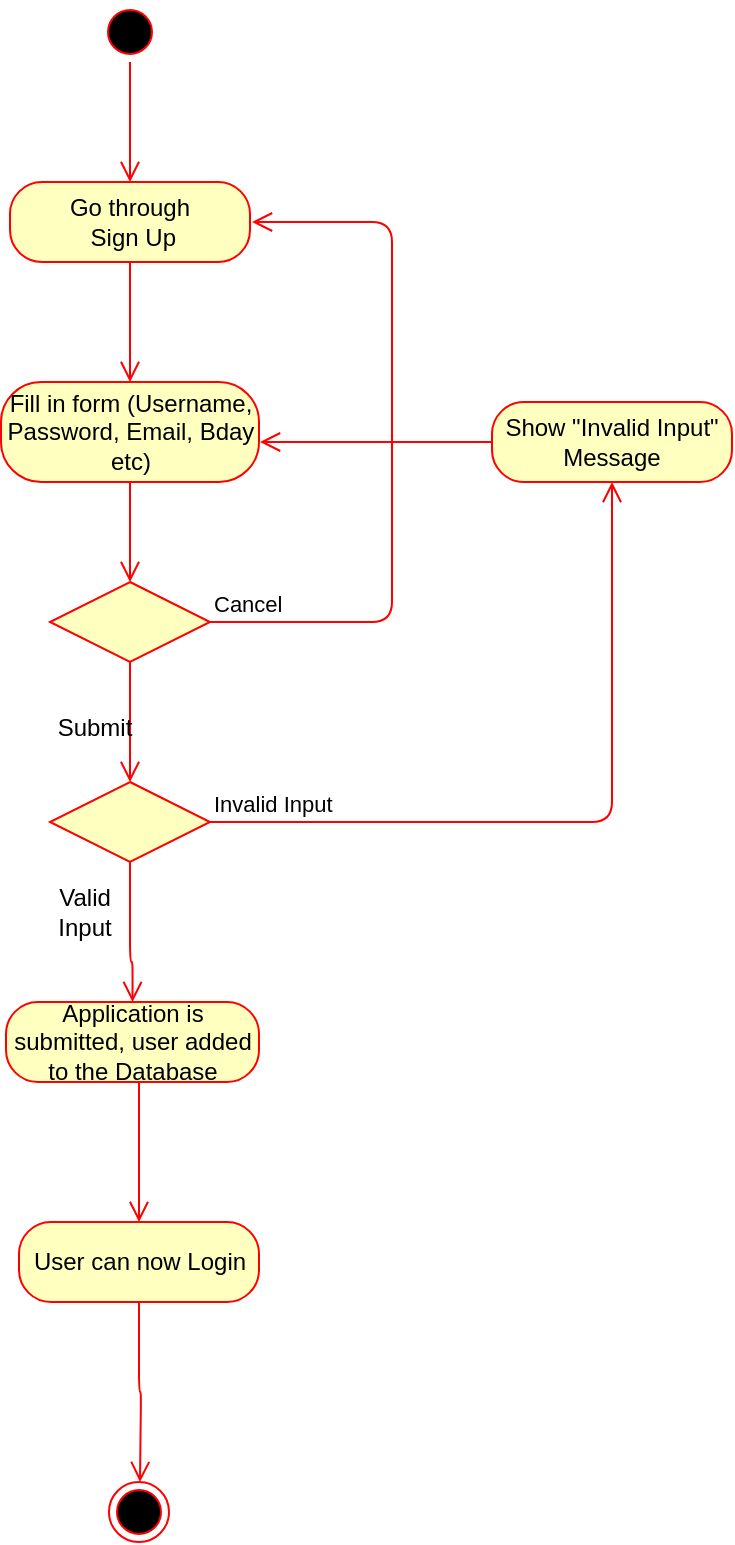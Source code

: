 <mxfile version="13.0.9" type="github">
  <diagram id="1ADvsZi-Zc7lPH-UM8Th" name="Page-1">
    <mxGraphModel dx="782" dy="469" grid="1" gridSize="10" guides="1" tooltips="1" connect="1" arrows="1" fold="1" page="1" pageScale="1" pageWidth="827" pageHeight="1169" math="0" shadow="0">
      <root>
        <mxCell id="0" />
        <mxCell id="1" parent="0" />
        <mxCell id="BsjqLWHftrtH9dxVNNGu-1" value="" style="ellipse;html=1;shape=startState;fillColor=#000000;strokeColor=#ff0000;" vertex="1" parent="1">
          <mxGeometry x="384" y="20" width="30" height="30" as="geometry" />
        </mxCell>
        <mxCell id="BsjqLWHftrtH9dxVNNGu-2" value="" style="edgeStyle=orthogonalEdgeStyle;html=1;verticalAlign=bottom;endArrow=open;endSize=8;strokeColor=#ff0000;" edge="1" source="BsjqLWHftrtH9dxVNNGu-1" parent="1">
          <mxGeometry relative="1" as="geometry">
            <mxPoint x="399" y="110" as="targetPoint" />
          </mxGeometry>
        </mxCell>
        <mxCell id="BsjqLWHftrtH9dxVNNGu-3" value="Go through&lt;br&gt;&amp;nbsp;Sign Up" style="rounded=1;whiteSpace=wrap;html=1;arcSize=40;fontColor=#000000;fillColor=#ffffc0;strokeColor=#ff0000;" vertex="1" parent="1">
          <mxGeometry x="339" y="110" width="120" height="40" as="geometry" />
        </mxCell>
        <mxCell id="BsjqLWHftrtH9dxVNNGu-4" value="" style="edgeStyle=orthogonalEdgeStyle;html=1;verticalAlign=bottom;endArrow=open;endSize=8;strokeColor=#ff0000;" edge="1" source="BsjqLWHftrtH9dxVNNGu-3" parent="1">
          <mxGeometry relative="1" as="geometry">
            <mxPoint x="399" y="210" as="targetPoint" />
          </mxGeometry>
        </mxCell>
        <mxCell id="BsjqLWHftrtH9dxVNNGu-5" value="Fill in form (Username, Password, Email, Bday etc)" style="rounded=1;whiteSpace=wrap;html=1;arcSize=40;fontColor=#000000;fillColor=#ffffc0;strokeColor=#ff0000;" vertex="1" parent="1">
          <mxGeometry x="334.5" y="210" width="129" height="50" as="geometry" />
        </mxCell>
        <mxCell id="BsjqLWHftrtH9dxVNNGu-6" value="" style="edgeStyle=orthogonalEdgeStyle;html=1;verticalAlign=bottom;endArrow=open;endSize=8;strokeColor=#ff0000;" edge="1" source="BsjqLWHftrtH9dxVNNGu-5" parent="1">
          <mxGeometry relative="1" as="geometry">
            <mxPoint x="399" y="310" as="targetPoint" />
          </mxGeometry>
        </mxCell>
        <mxCell id="BsjqLWHftrtH9dxVNNGu-7" value="" style="rhombus;whiteSpace=wrap;html=1;fillColor=#ffffc0;strokeColor=#ff0000;" vertex="1" parent="1">
          <mxGeometry x="359" y="410" width="80" height="40" as="geometry" />
        </mxCell>
        <mxCell id="BsjqLWHftrtH9dxVNNGu-8" value="Invalid Input" style="edgeStyle=orthogonalEdgeStyle;html=1;align=left;verticalAlign=bottom;endArrow=open;endSize=8;strokeColor=#ff0000;entryX=0.5;entryY=1;entryDx=0;entryDy=0;" edge="1" source="BsjqLWHftrtH9dxVNNGu-7" parent="1" target="BsjqLWHftrtH9dxVNNGu-12">
          <mxGeometry x="-1" relative="1" as="geometry">
            <mxPoint x="540" y="330" as="targetPoint" />
          </mxGeometry>
        </mxCell>
        <mxCell id="BsjqLWHftrtH9dxVNNGu-9" value="" style="edgeStyle=orthogonalEdgeStyle;html=1;align=left;verticalAlign=top;endArrow=open;endSize=8;strokeColor=#ff0000;entryX=0.5;entryY=0;entryDx=0;entryDy=0;" edge="1" source="BsjqLWHftrtH9dxVNNGu-7" parent="1" target="BsjqLWHftrtH9dxVNNGu-21">
          <mxGeometry x="1" y="64" relative="1" as="geometry">
            <mxPoint x="401" y="510" as="targetPoint" />
            <Array as="points">
              <mxPoint x="399" y="500" />
              <mxPoint x="400" y="500" />
            </Array>
            <mxPoint x="-24" y="50" as="offset" />
          </mxGeometry>
        </mxCell>
        <mxCell id="BsjqLWHftrtH9dxVNNGu-12" value="Show &quot;Invalid Input&quot; Message" style="rounded=1;whiteSpace=wrap;html=1;arcSize=40;fontColor=#000000;fillColor=#ffffc0;strokeColor=#ff0000;" vertex="1" parent="1">
          <mxGeometry x="580" y="220" width="120" height="40" as="geometry" />
        </mxCell>
        <mxCell id="BsjqLWHftrtH9dxVNNGu-13" value="" style="edgeStyle=orthogonalEdgeStyle;html=1;verticalAlign=bottom;endArrow=open;endSize=8;strokeColor=#ff0000;" edge="1" parent="1">
          <mxGeometry relative="1" as="geometry">
            <mxPoint x="464" y="240" as="targetPoint" />
            <mxPoint x="580" y="240" as="sourcePoint" />
            <Array as="points">
              <mxPoint x="464" y="240" />
            </Array>
          </mxGeometry>
        </mxCell>
        <mxCell id="BsjqLWHftrtH9dxVNNGu-16" value="Valid&lt;br&gt;Input" style="text;html=1;align=center;verticalAlign=middle;resizable=0;points=[];autosize=1;" vertex="1" parent="1">
          <mxGeometry x="356" y="460" width="40" height="30" as="geometry" />
        </mxCell>
        <mxCell id="BsjqLWHftrtH9dxVNNGu-21" value="Application is submitted, user added to the Database" style="rounded=1;whiteSpace=wrap;html=1;arcSize=40;fontColor=#000000;fillColor=#ffffc0;strokeColor=#ff0000;" vertex="1" parent="1">
          <mxGeometry x="337" y="520" width="126.5" height="40" as="geometry" />
        </mxCell>
        <mxCell id="BsjqLWHftrtH9dxVNNGu-22" value="" style="edgeStyle=orthogonalEdgeStyle;html=1;verticalAlign=bottom;endArrow=open;endSize=8;strokeColor=#ff0000;entryX=0.5;entryY=0;entryDx=0;entryDy=0;" edge="1" source="BsjqLWHftrtH9dxVNNGu-21" parent="1" target="BsjqLWHftrtH9dxVNNGu-23">
          <mxGeometry relative="1" as="geometry">
            <mxPoint x="404" y="530" as="targetPoint" />
            <Array as="points">
              <mxPoint x="404" y="530" />
              <mxPoint x="404" y="530" />
            </Array>
          </mxGeometry>
        </mxCell>
        <mxCell id="BsjqLWHftrtH9dxVNNGu-23" value="User can now Login" style="rounded=1;whiteSpace=wrap;html=1;arcSize=40;fontColor=#000000;fillColor=#ffffc0;strokeColor=#ff0000;" vertex="1" parent="1">
          <mxGeometry x="343.5" y="630" width="120" height="40" as="geometry" />
        </mxCell>
        <mxCell id="BsjqLWHftrtH9dxVNNGu-24" value="" style="edgeStyle=orthogonalEdgeStyle;html=1;verticalAlign=bottom;endArrow=open;endSize=8;strokeColor=#ff0000;" edge="1" source="BsjqLWHftrtH9dxVNNGu-23" parent="1">
          <mxGeometry relative="1" as="geometry">
            <mxPoint x="404" y="760" as="targetPoint" />
          </mxGeometry>
        </mxCell>
        <mxCell id="BsjqLWHftrtH9dxVNNGu-25" value="" style="rhombus;whiteSpace=wrap;html=1;fillColor=#ffffc0;strokeColor=#ff0000;" vertex="1" parent="1">
          <mxGeometry x="359" y="310" width="80" height="40" as="geometry" />
        </mxCell>
        <mxCell id="BsjqLWHftrtH9dxVNNGu-26" value="Cancel" style="edgeStyle=orthogonalEdgeStyle;html=1;align=left;verticalAlign=bottom;endArrow=open;endSize=8;strokeColor=#ff0000;" edge="1" source="BsjqLWHftrtH9dxVNNGu-25" parent="1">
          <mxGeometry x="-1" relative="1" as="geometry">
            <mxPoint x="460" y="130" as="targetPoint" />
            <Array as="points">
              <mxPoint x="530" y="330" />
              <mxPoint x="530" y="130" />
            </Array>
          </mxGeometry>
        </mxCell>
        <mxCell id="BsjqLWHftrtH9dxVNNGu-27" value="" style="edgeStyle=orthogonalEdgeStyle;html=1;align=left;verticalAlign=top;endArrow=open;endSize=8;strokeColor=#ff0000;" edge="1" source="BsjqLWHftrtH9dxVNNGu-25" parent="1">
          <mxGeometry x="-1" relative="1" as="geometry">
            <mxPoint x="399" y="410" as="targetPoint" />
          </mxGeometry>
        </mxCell>
        <mxCell id="BsjqLWHftrtH9dxVNNGu-28" value="Submit" style="text;html=1;align=center;verticalAlign=middle;resizable=0;points=[];autosize=1;" vertex="1" parent="1">
          <mxGeometry x="356" y="373" width="50" height="20" as="geometry" />
        </mxCell>
        <mxCell id="BsjqLWHftrtH9dxVNNGu-29" value="" style="ellipse;html=1;shape=endState;fillColor=#000000;strokeColor=#ff0000;" vertex="1" parent="1">
          <mxGeometry x="388.5" y="760" width="30" height="30" as="geometry" />
        </mxCell>
      </root>
    </mxGraphModel>
  </diagram>
</mxfile>

